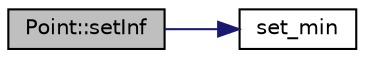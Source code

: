 digraph "Point::setInf"
{
  edge [fontname="Helvetica",fontsize="10",labelfontname="Helvetica",labelfontsize="10"];
  node [fontname="Helvetica",fontsize="10",shape=record];
  rankdir="LR";
  Node1 [label="Point::setInf",height=0.2,width=0.4,color="black", fillcolor="grey75", style="filled", fontcolor="black"];
  Node1 -> Node2 [color="midnightblue",fontsize="10",style="solid",fontname="Helvetica"];
  Node2 [label="set_min",height=0.2,width=0.4,color="black", fillcolor="white", style="filled",URL="$_basic_8h.html#aa1197a4f815804865f1d0d9c850f014b"];
}
